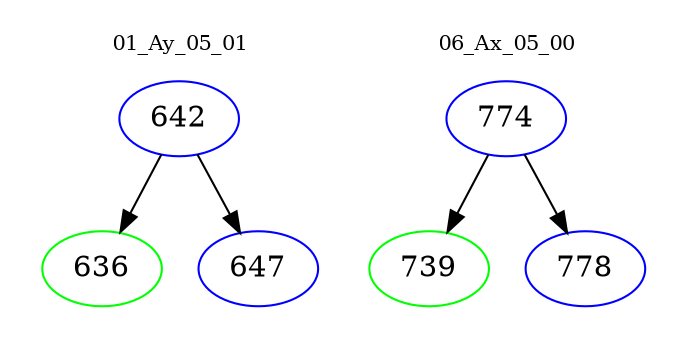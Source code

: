digraph{
subgraph cluster_0 {
color = white
label = "01_Ay_05_01";
fontsize=10;
T0_642 [label="642", color="blue"]
T0_642 -> T0_636 [color="black"]
T0_636 [label="636", color="green"]
T0_642 -> T0_647 [color="black"]
T0_647 [label="647", color="blue"]
}
subgraph cluster_1 {
color = white
label = "06_Ax_05_00";
fontsize=10;
T1_774 [label="774", color="blue"]
T1_774 -> T1_739 [color="black"]
T1_739 [label="739", color="green"]
T1_774 -> T1_778 [color="black"]
T1_778 [label="778", color="blue"]
}
}
